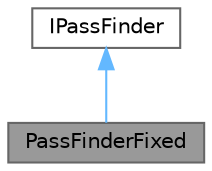 digraph "PassFinderFixed"
{
 // LATEX_PDF_SIZE
  bgcolor="transparent";
  edge [fontname=Helvetica,fontsize=10,labelfontname=Helvetica,labelfontsize=10];
  node [fontname=Helvetica,fontsize=10,shape=box,height=0.2,width=0.4];
  Node1 [id="Node000001",label="PassFinderFixed",height=0.2,width=0.4,color="gray40", fillcolor="grey60", style="filled", fontcolor="black",tooltip="再評価手法"];
  Node2 -> Node1 [id="edge1_Node000001_Node000002",dir="back",color="steelblue1",style="solid",tooltip=" "];
  Node2 [id="Node000002",label="IPassFinder",height=0.2,width=0.4,color="gray40", fillcolor="white", style="filled",URL="$class_i_pass_finder.html",tooltip="グラフ探索を行うクラスのインターフェイス．実体は作成できないのでこれを継承してたクラスを使うこと．"];
}
